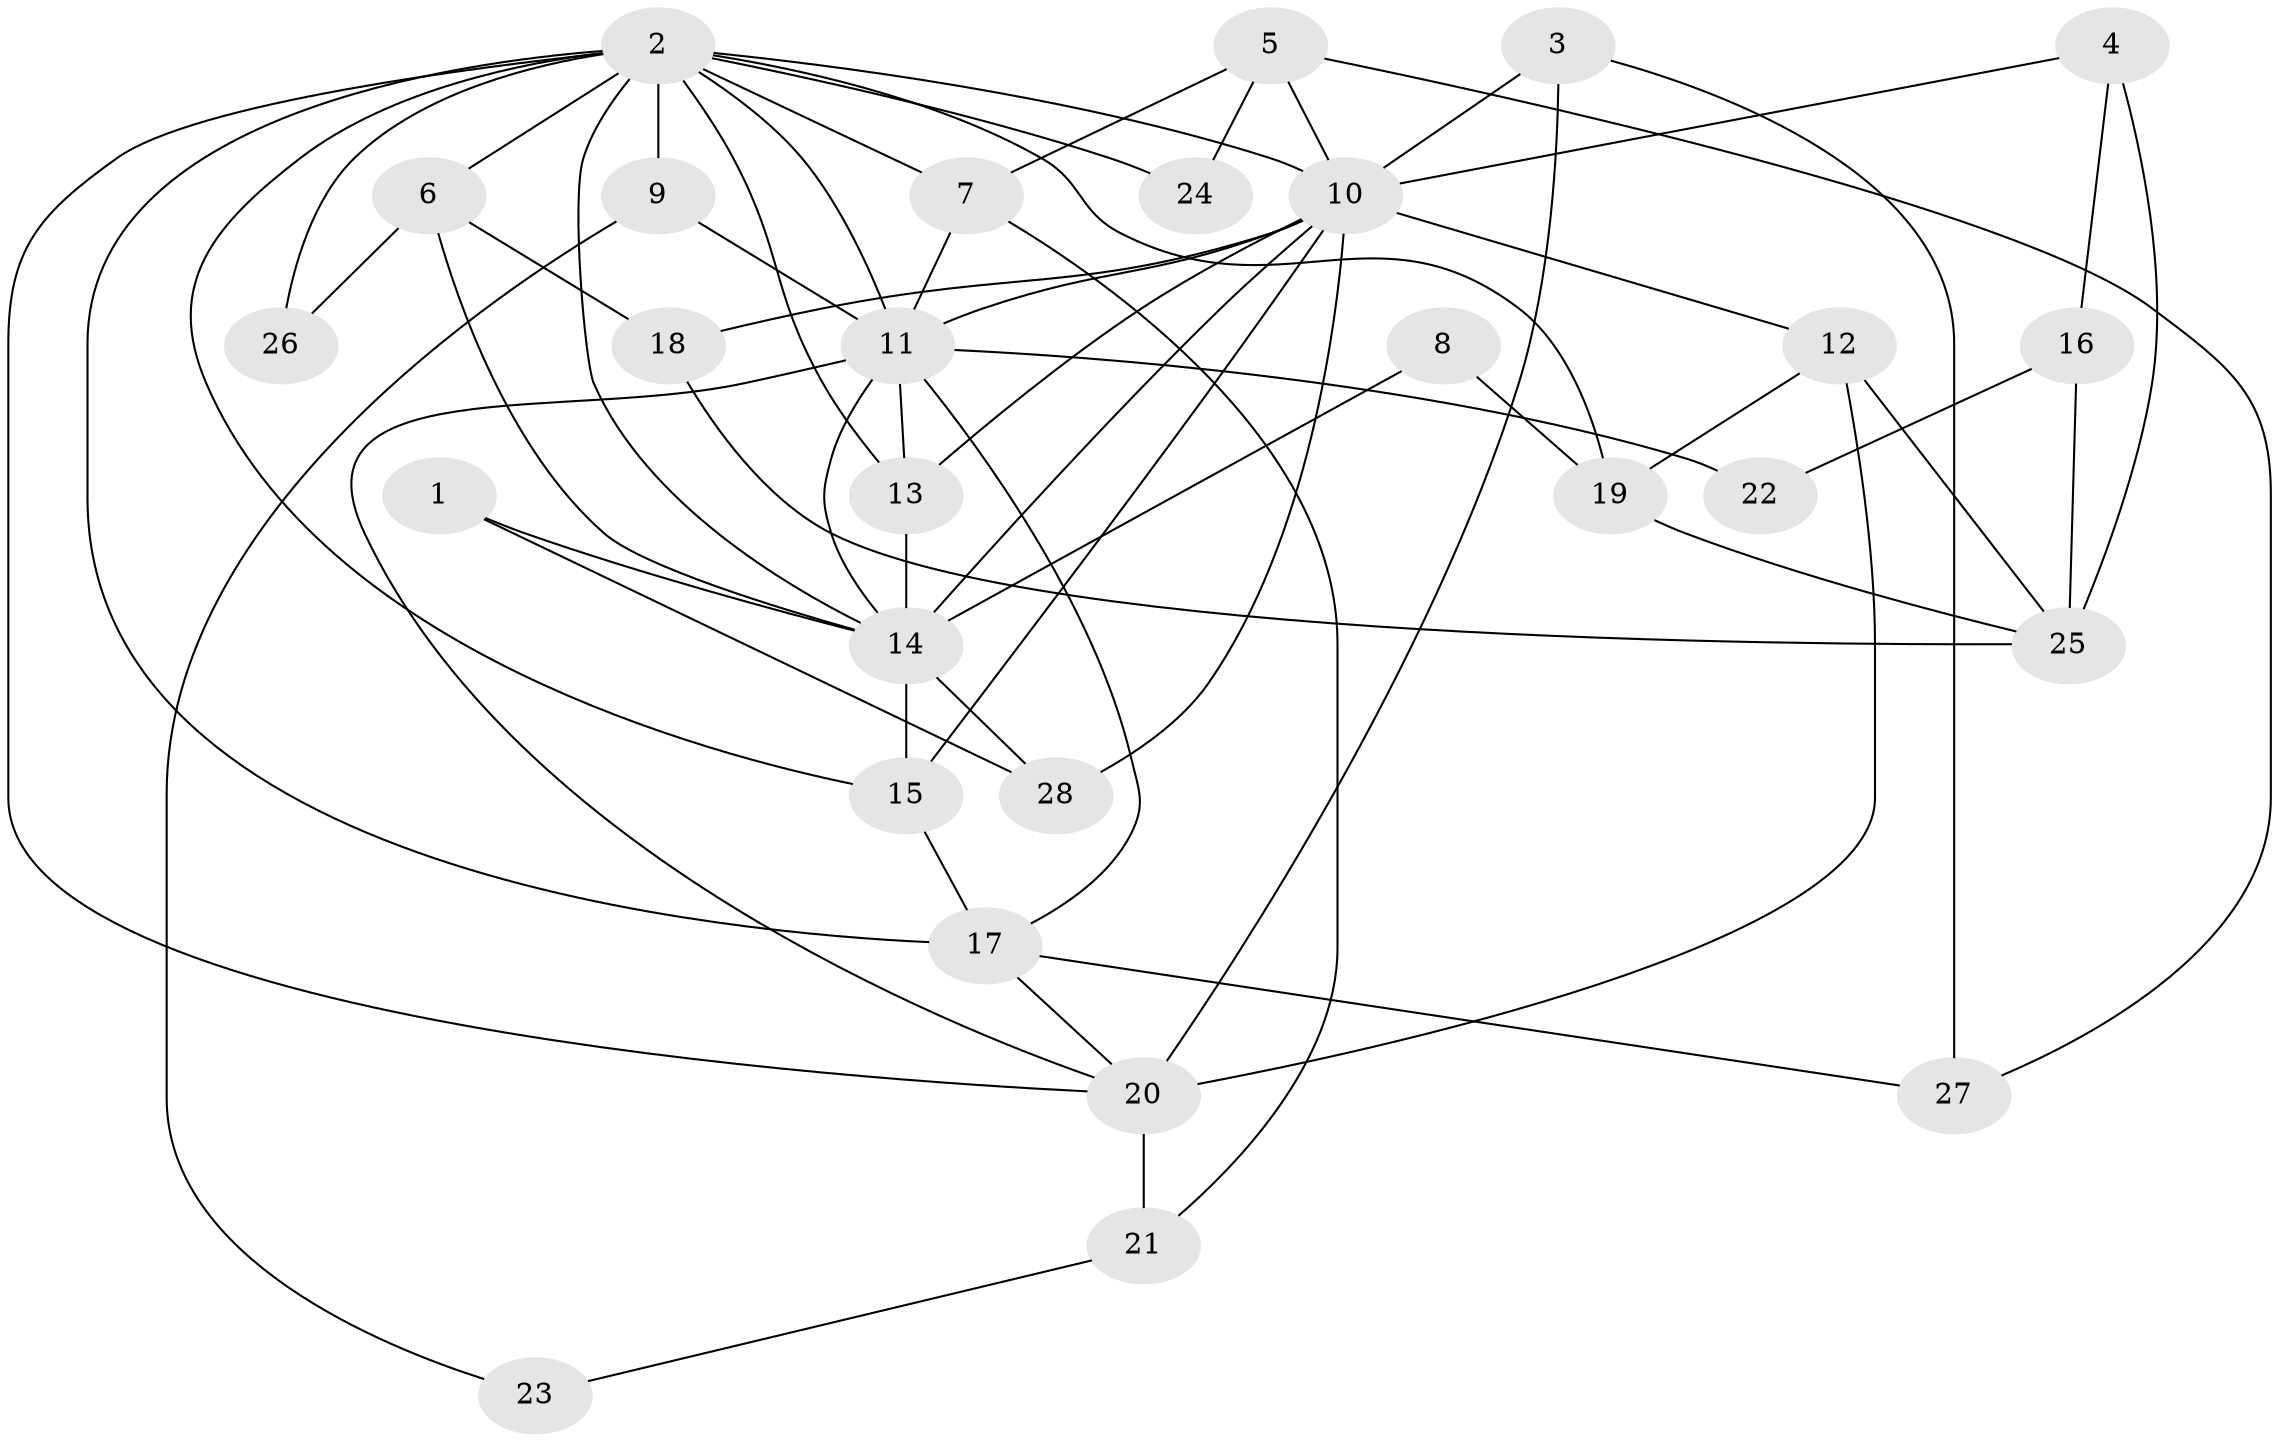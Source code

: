 // original degree distribution, {2: 0.18181818181818182, 6: 0.14545454545454545, 3: 0.2727272727272727, 4: 0.2, 5: 0.12727272727272726, 7: 0.07272727272727272}
// Generated by graph-tools (version 1.1) at 2025/36/03/09/25 02:36:06]
// undirected, 28 vertices, 61 edges
graph export_dot {
graph [start="1"]
  node [color=gray90,style=filled];
  1;
  2;
  3;
  4;
  5;
  6;
  7;
  8;
  9;
  10;
  11;
  12;
  13;
  14;
  15;
  16;
  17;
  18;
  19;
  20;
  21;
  22;
  23;
  24;
  25;
  26;
  27;
  28;
  1 -- 14 [weight=1.0];
  1 -- 28 [weight=1.0];
  2 -- 6 [weight=2.0];
  2 -- 7 [weight=2.0];
  2 -- 9 [weight=2.0];
  2 -- 10 [weight=2.0];
  2 -- 11 [weight=2.0];
  2 -- 13 [weight=1.0];
  2 -- 14 [weight=1.0];
  2 -- 15 [weight=2.0];
  2 -- 17 [weight=2.0];
  2 -- 19 [weight=1.0];
  2 -- 20 [weight=1.0];
  2 -- 24 [weight=1.0];
  2 -- 26 [weight=1.0];
  3 -- 10 [weight=1.0];
  3 -- 20 [weight=1.0];
  3 -- 27 [weight=1.0];
  4 -- 10 [weight=1.0];
  4 -- 16 [weight=1.0];
  4 -- 25 [weight=1.0];
  5 -- 7 [weight=1.0];
  5 -- 10 [weight=1.0];
  5 -- 24 [weight=1.0];
  5 -- 27 [weight=1.0];
  6 -- 14 [weight=1.0];
  6 -- 18 [weight=1.0];
  6 -- 26 [weight=1.0];
  7 -- 11 [weight=2.0];
  7 -- 21 [weight=1.0];
  8 -- 14 [weight=1.0];
  8 -- 19 [weight=1.0];
  9 -- 11 [weight=1.0];
  9 -- 23 [weight=1.0];
  10 -- 11 [weight=3.0];
  10 -- 12 [weight=1.0];
  10 -- 13 [weight=1.0];
  10 -- 14 [weight=2.0];
  10 -- 15 [weight=2.0];
  10 -- 18 [weight=1.0];
  10 -- 28 [weight=1.0];
  11 -- 13 [weight=1.0];
  11 -- 14 [weight=2.0];
  11 -- 17 [weight=1.0];
  11 -- 20 [weight=1.0];
  11 -- 22 [weight=2.0];
  12 -- 19 [weight=1.0];
  12 -- 20 [weight=2.0];
  12 -- 25 [weight=2.0];
  13 -- 14 [weight=3.0];
  14 -- 15 [weight=1.0];
  14 -- 28 [weight=1.0];
  15 -- 17 [weight=1.0];
  16 -- 22 [weight=1.0];
  16 -- 25 [weight=1.0];
  17 -- 20 [weight=1.0];
  17 -- 27 [weight=1.0];
  18 -- 25 [weight=1.0];
  19 -- 25 [weight=1.0];
  20 -- 21 [weight=1.0];
  21 -- 23 [weight=1.0];
}
